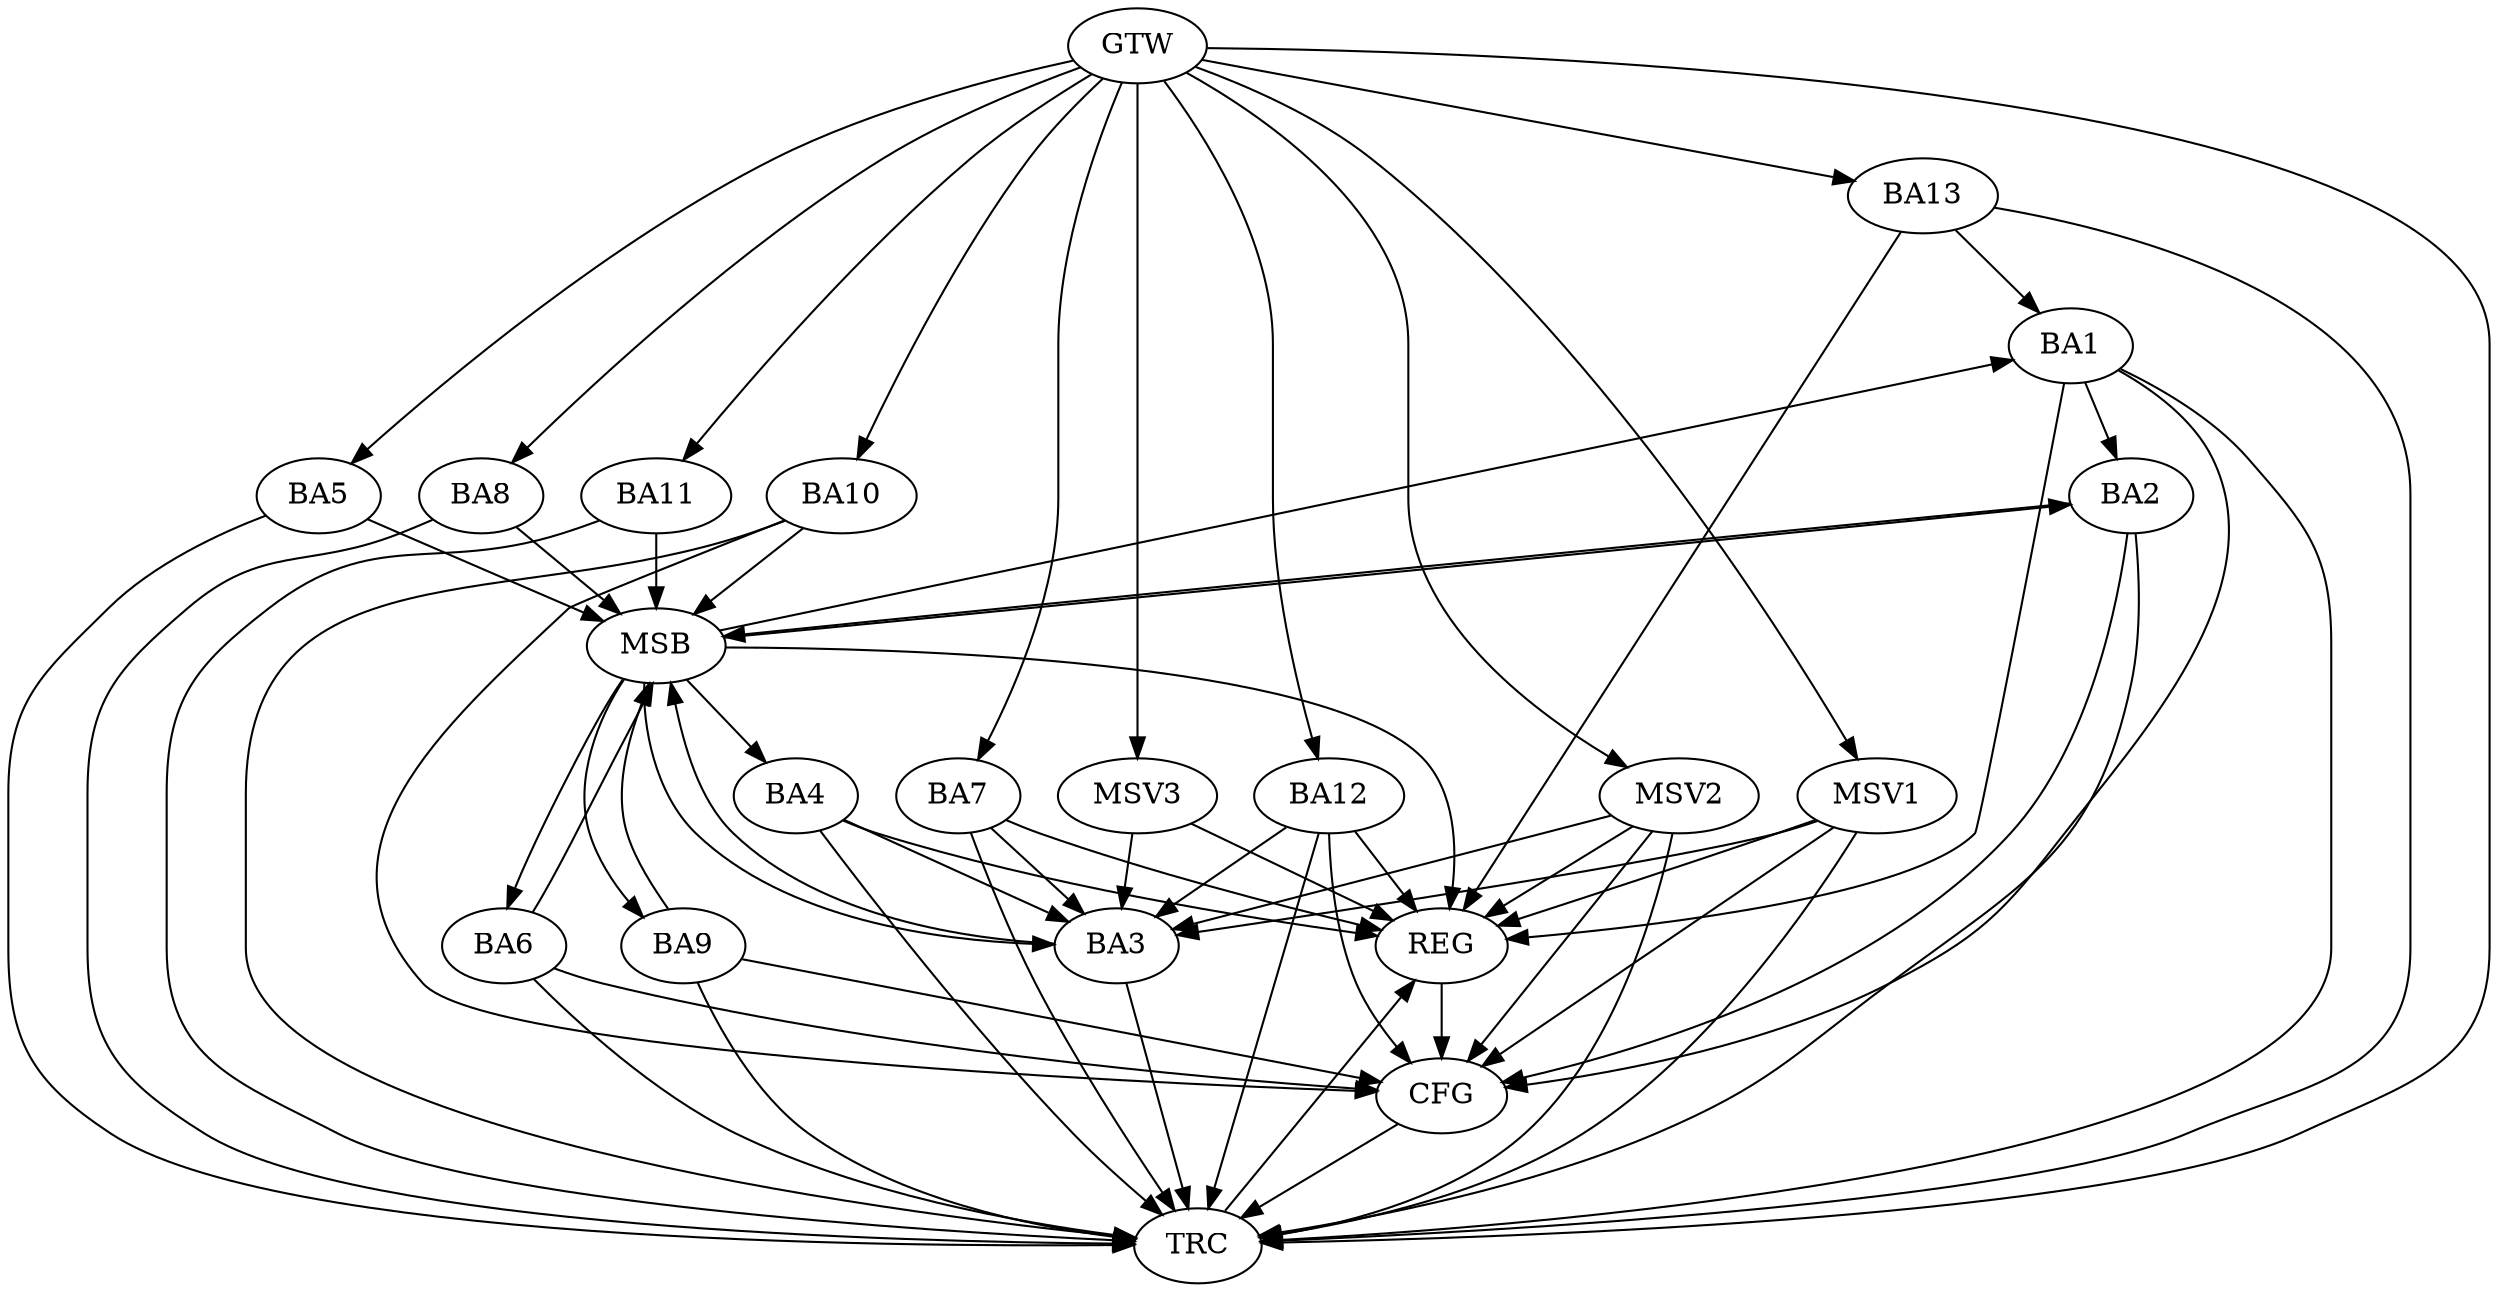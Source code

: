 strict digraph G {
  BA1 [ label="BA1" ];
  BA2 [ label="BA2" ];
  BA3 [ label="BA3" ];
  BA4 [ label="BA4" ];
  BA5 [ label="BA5" ];
  BA6 [ label="BA6" ];
  BA7 [ label="BA7" ];
  BA8 [ label="BA8" ];
  BA9 [ label="BA9" ];
  BA10 [ label="BA10" ];
  BA11 [ label="BA11" ];
  BA12 [ label="BA12" ];
  BA13 [ label="BA13" ];
  GTW [ label="GTW" ];
  REG [ label="REG" ];
  MSB [ label="MSB" ];
  CFG [ label="CFG" ];
  TRC [ label="TRC" ];
  MSV1 [ label="MSV1" ];
  MSV2 [ label="MSV2" ];
  MSV3 [ label="MSV3" ];
  BA1 -> BA2;
  BA4 -> BA3;
  BA7 -> BA3;
  BA12 -> BA3;
  BA13 -> BA1;
  GTW -> BA5;
  GTW -> BA7;
  GTW -> BA8;
  GTW -> BA10;
  GTW -> BA11;
  GTW -> BA12;
  GTW -> BA13;
  BA1 -> REG;
  BA4 -> REG;
  BA7 -> REG;
  BA12 -> REG;
  BA13 -> REG;
  BA2 -> MSB;
  MSB -> BA1;
  MSB -> REG;
  BA3 -> MSB;
  MSB -> BA2;
  BA5 -> MSB;
  BA6 -> MSB;
  BA8 -> MSB;
  MSB -> BA4;
  BA9 -> MSB;
  MSB -> BA3;
  BA10 -> MSB;
  MSB -> BA9;
  BA11 -> MSB;
  MSB -> BA6;
  BA1 -> CFG;
  BA6 -> CFG;
  BA12 -> CFG;
  BA9 -> CFG;
  BA10 -> CFG;
  BA2 -> CFG;
  REG -> CFG;
  BA1 -> TRC;
  BA2 -> TRC;
  BA3 -> TRC;
  BA4 -> TRC;
  BA5 -> TRC;
  BA6 -> TRC;
  BA7 -> TRC;
  BA8 -> TRC;
  BA9 -> TRC;
  BA10 -> TRC;
  BA11 -> TRC;
  BA12 -> TRC;
  BA13 -> TRC;
  GTW -> TRC;
  CFG -> TRC;
  TRC -> REG;
  MSV1 -> BA3;
  GTW -> MSV1;
  MSV1 -> REG;
  MSV1 -> TRC;
  MSV1 -> CFG;
  MSV2 -> BA3;
  GTW -> MSV2;
  MSV2 -> REG;
  MSV2 -> TRC;
  MSV2 -> CFG;
  MSV3 -> BA3;
  GTW -> MSV3;
  MSV3 -> REG;
}
